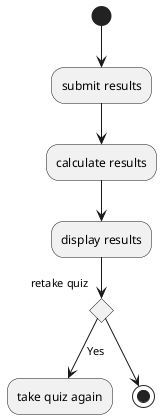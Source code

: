 @startuml
(*)  --> "submit results"
--> calculate results
--> display results

If "retake quiz" then
--> [Yes] "take quiz again"
else
-->(*)
@enduml